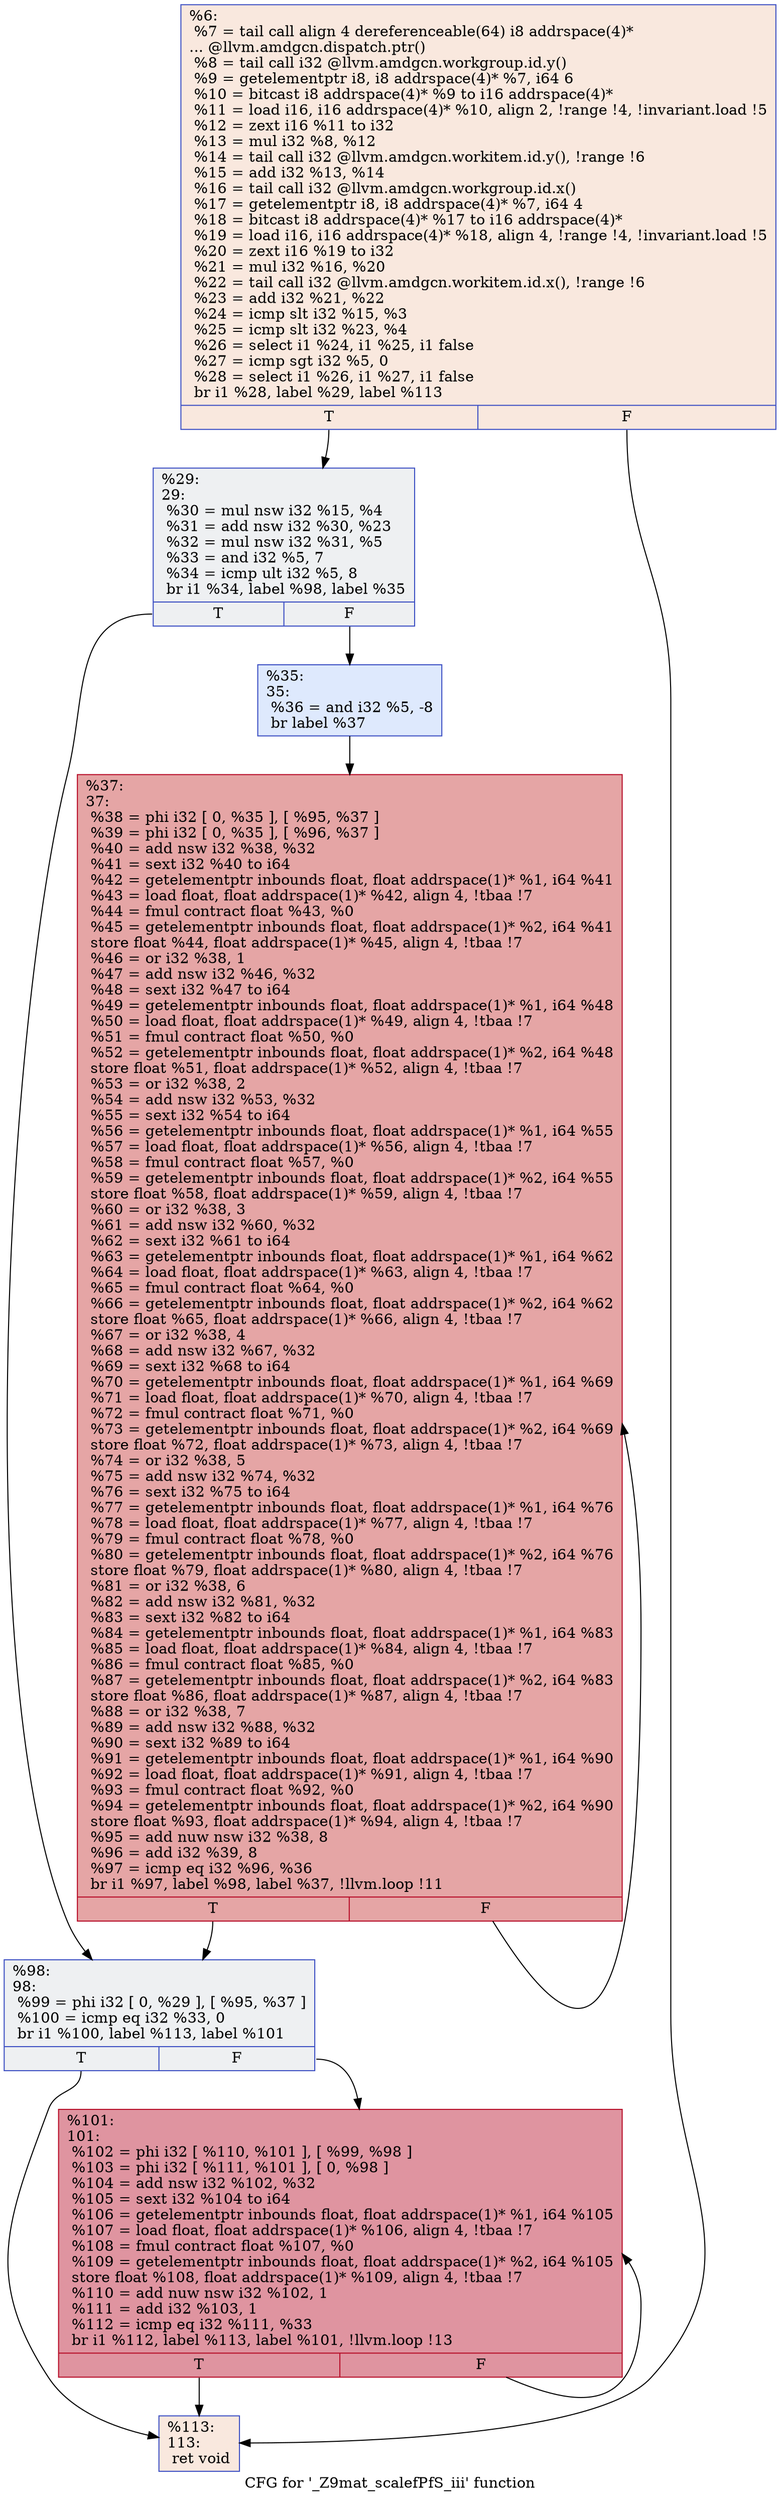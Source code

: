 digraph "CFG for '_Z9mat_scalefPfS_iii' function" {
	label="CFG for '_Z9mat_scalefPfS_iii' function";

	Node0x4978450 [shape=record,color="#3d50c3ff", style=filled, fillcolor="#f2cab570",label="{%6:\l  %7 = tail call align 4 dereferenceable(64) i8 addrspace(4)*\l... @llvm.amdgcn.dispatch.ptr()\l  %8 = tail call i32 @llvm.amdgcn.workgroup.id.y()\l  %9 = getelementptr i8, i8 addrspace(4)* %7, i64 6\l  %10 = bitcast i8 addrspace(4)* %9 to i16 addrspace(4)*\l  %11 = load i16, i16 addrspace(4)* %10, align 2, !range !4, !invariant.load !5\l  %12 = zext i16 %11 to i32\l  %13 = mul i32 %8, %12\l  %14 = tail call i32 @llvm.amdgcn.workitem.id.y(), !range !6\l  %15 = add i32 %13, %14\l  %16 = tail call i32 @llvm.amdgcn.workgroup.id.x()\l  %17 = getelementptr i8, i8 addrspace(4)* %7, i64 4\l  %18 = bitcast i8 addrspace(4)* %17 to i16 addrspace(4)*\l  %19 = load i16, i16 addrspace(4)* %18, align 4, !range !4, !invariant.load !5\l  %20 = zext i16 %19 to i32\l  %21 = mul i32 %16, %20\l  %22 = tail call i32 @llvm.amdgcn.workitem.id.x(), !range !6\l  %23 = add i32 %21, %22\l  %24 = icmp slt i32 %15, %3\l  %25 = icmp slt i32 %23, %4\l  %26 = select i1 %24, i1 %25, i1 false\l  %27 = icmp sgt i32 %5, 0\l  %28 = select i1 %26, i1 %27, i1 false\l  br i1 %28, label %29, label %113\l|{<s0>T|<s1>F}}"];
	Node0x4978450:s0 -> Node0x497c040;
	Node0x4978450:s1 -> Node0x497c0d0;
	Node0x497c040 [shape=record,color="#3d50c3ff", style=filled, fillcolor="#d9dce170",label="{%29:\l29:                                               \l  %30 = mul nsw i32 %15, %4\l  %31 = add nsw i32 %30, %23\l  %32 = mul nsw i32 %31, %5\l  %33 = and i32 %5, 7\l  %34 = icmp ult i32 %5, 8\l  br i1 %34, label %98, label %35\l|{<s0>T|<s1>F}}"];
	Node0x497c040:s0 -> Node0x497c660;
	Node0x497c040:s1 -> Node0x497c6b0;
	Node0x497c6b0 [shape=record,color="#3d50c3ff", style=filled, fillcolor="#b5cdfa70",label="{%35:\l35:                                               \l  %36 = and i32 %5, -8\l  br label %37\l}"];
	Node0x497c6b0 -> Node0x497c8b0;
	Node0x497c8b0 [shape=record,color="#b70d28ff", style=filled, fillcolor="#c5333470",label="{%37:\l37:                                               \l  %38 = phi i32 [ 0, %35 ], [ %95, %37 ]\l  %39 = phi i32 [ 0, %35 ], [ %96, %37 ]\l  %40 = add nsw i32 %38, %32\l  %41 = sext i32 %40 to i64\l  %42 = getelementptr inbounds float, float addrspace(1)* %1, i64 %41\l  %43 = load float, float addrspace(1)* %42, align 4, !tbaa !7\l  %44 = fmul contract float %43, %0\l  %45 = getelementptr inbounds float, float addrspace(1)* %2, i64 %41\l  store float %44, float addrspace(1)* %45, align 4, !tbaa !7\l  %46 = or i32 %38, 1\l  %47 = add nsw i32 %46, %32\l  %48 = sext i32 %47 to i64\l  %49 = getelementptr inbounds float, float addrspace(1)* %1, i64 %48\l  %50 = load float, float addrspace(1)* %49, align 4, !tbaa !7\l  %51 = fmul contract float %50, %0\l  %52 = getelementptr inbounds float, float addrspace(1)* %2, i64 %48\l  store float %51, float addrspace(1)* %52, align 4, !tbaa !7\l  %53 = or i32 %38, 2\l  %54 = add nsw i32 %53, %32\l  %55 = sext i32 %54 to i64\l  %56 = getelementptr inbounds float, float addrspace(1)* %1, i64 %55\l  %57 = load float, float addrspace(1)* %56, align 4, !tbaa !7\l  %58 = fmul contract float %57, %0\l  %59 = getelementptr inbounds float, float addrspace(1)* %2, i64 %55\l  store float %58, float addrspace(1)* %59, align 4, !tbaa !7\l  %60 = or i32 %38, 3\l  %61 = add nsw i32 %60, %32\l  %62 = sext i32 %61 to i64\l  %63 = getelementptr inbounds float, float addrspace(1)* %1, i64 %62\l  %64 = load float, float addrspace(1)* %63, align 4, !tbaa !7\l  %65 = fmul contract float %64, %0\l  %66 = getelementptr inbounds float, float addrspace(1)* %2, i64 %62\l  store float %65, float addrspace(1)* %66, align 4, !tbaa !7\l  %67 = or i32 %38, 4\l  %68 = add nsw i32 %67, %32\l  %69 = sext i32 %68 to i64\l  %70 = getelementptr inbounds float, float addrspace(1)* %1, i64 %69\l  %71 = load float, float addrspace(1)* %70, align 4, !tbaa !7\l  %72 = fmul contract float %71, %0\l  %73 = getelementptr inbounds float, float addrspace(1)* %2, i64 %69\l  store float %72, float addrspace(1)* %73, align 4, !tbaa !7\l  %74 = or i32 %38, 5\l  %75 = add nsw i32 %74, %32\l  %76 = sext i32 %75 to i64\l  %77 = getelementptr inbounds float, float addrspace(1)* %1, i64 %76\l  %78 = load float, float addrspace(1)* %77, align 4, !tbaa !7\l  %79 = fmul contract float %78, %0\l  %80 = getelementptr inbounds float, float addrspace(1)* %2, i64 %76\l  store float %79, float addrspace(1)* %80, align 4, !tbaa !7\l  %81 = or i32 %38, 6\l  %82 = add nsw i32 %81, %32\l  %83 = sext i32 %82 to i64\l  %84 = getelementptr inbounds float, float addrspace(1)* %1, i64 %83\l  %85 = load float, float addrspace(1)* %84, align 4, !tbaa !7\l  %86 = fmul contract float %85, %0\l  %87 = getelementptr inbounds float, float addrspace(1)* %2, i64 %83\l  store float %86, float addrspace(1)* %87, align 4, !tbaa !7\l  %88 = or i32 %38, 7\l  %89 = add nsw i32 %88, %32\l  %90 = sext i32 %89 to i64\l  %91 = getelementptr inbounds float, float addrspace(1)* %1, i64 %90\l  %92 = load float, float addrspace(1)* %91, align 4, !tbaa !7\l  %93 = fmul contract float %92, %0\l  %94 = getelementptr inbounds float, float addrspace(1)* %2, i64 %90\l  store float %93, float addrspace(1)* %94, align 4, !tbaa !7\l  %95 = add nuw nsw i32 %38, 8\l  %96 = add i32 %39, 8\l  %97 = icmp eq i32 %96, %36\l  br i1 %97, label %98, label %37, !llvm.loop !11\l|{<s0>T|<s1>F}}"];
	Node0x497c8b0:s0 -> Node0x497c660;
	Node0x497c8b0:s1 -> Node0x497c8b0;
	Node0x497c660 [shape=record,color="#3d50c3ff", style=filled, fillcolor="#d9dce170",label="{%98:\l98:                                               \l  %99 = phi i32 [ 0, %29 ], [ %95, %37 ]\l  %100 = icmp eq i32 %33, 0\l  br i1 %100, label %113, label %101\l|{<s0>T|<s1>F}}"];
	Node0x497c660:s0 -> Node0x497c0d0;
	Node0x497c660:s1 -> Node0x497fd00;
	Node0x497fd00 [shape=record,color="#b70d28ff", style=filled, fillcolor="#b70d2870",label="{%101:\l101:                                              \l  %102 = phi i32 [ %110, %101 ], [ %99, %98 ]\l  %103 = phi i32 [ %111, %101 ], [ 0, %98 ]\l  %104 = add nsw i32 %102, %32\l  %105 = sext i32 %104 to i64\l  %106 = getelementptr inbounds float, float addrspace(1)* %1, i64 %105\l  %107 = load float, float addrspace(1)* %106, align 4, !tbaa !7\l  %108 = fmul contract float %107, %0\l  %109 = getelementptr inbounds float, float addrspace(1)* %2, i64 %105\l  store float %108, float addrspace(1)* %109, align 4, !tbaa !7\l  %110 = add nuw nsw i32 %102, 1\l  %111 = add i32 %103, 1\l  %112 = icmp eq i32 %111, %33\l  br i1 %112, label %113, label %101, !llvm.loop !13\l|{<s0>T|<s1>F}}"];
	Node0x497fd00:s0 -> Node0x497c0d0;
	Node0x497fd00:s1 -> Node0x497fd00;
	Node0x497c0d0 [shape=record,color="#3d50c3ff", style=filled, fillcolor="#f2cab570",label="{%113:\l113:                                              \l  ret void\l}"];
}
